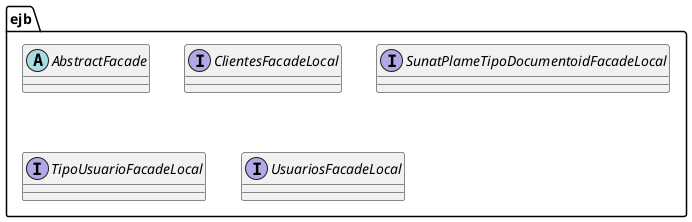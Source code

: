 @startuml
abstract class ejb.AbstractFacade
interface ejb.ClientesFacadeLocal
interface ejb.SunatPlameTipoDocumentoidFacadeLocal
interface ejb.TipoUsuarioFacadeLocal
interface ejb.UsuariosFacadeLocal
@enduml